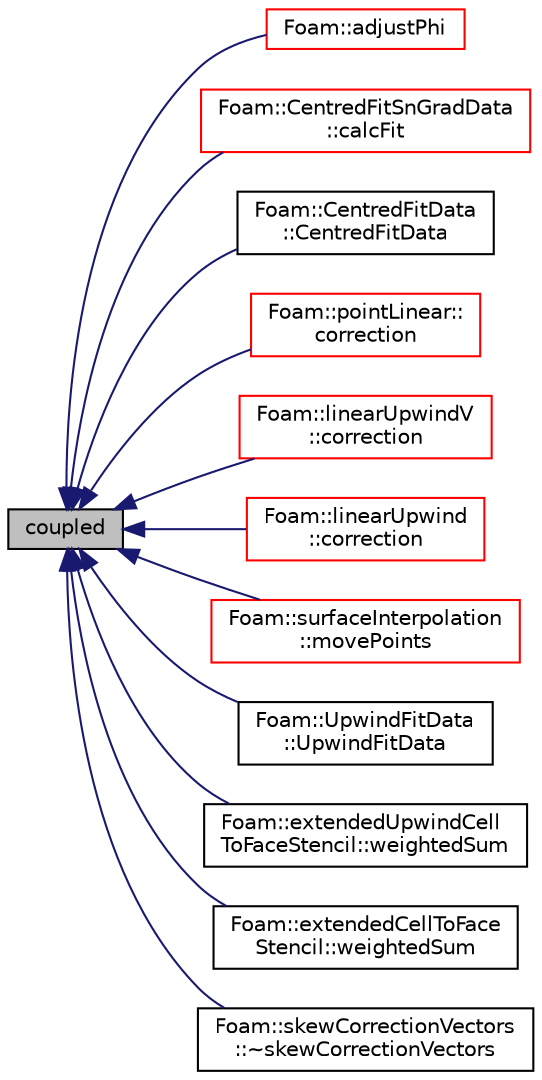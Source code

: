 digraph "coupled"
{
  bgcolor="transparent";
  edge [fontname="Helvetica",fontsize="10",labelfontname="Helvetica",labelfontsize="10"];
  node [fontname="Helvetica",fontsize="10",shape=record];
  rankdir="LR";
  Node1 [label="coupled",height=0.2,width=0.4,color="black", fillcolor="grey75", style="filled", fontcolor="black"];
  Node1 -> Node2 [dir="back",color="midnightblue",fontsize="10",style="solid",fontname="Helvetica"];
  Node2 [label="Foam::adjustPhi",height=0.2,width=0.4,color="red",URL="$a10974.html#a0ea353dc88166de8e48fb02639977b39",tooltip="Adjust the balance of fluxes to obey continuity. "];
  Node1 -> Node3 [dir="back",color="midnightblue",fontsize="10",style="solid",fontname="Helvetica"];
  Node3 [label="Foam::CentredFitSnGradData\l::calcFit",height=0.2,width=0.4,color="red",URL="$a00255.html#a84a3ebdcaaaad35b99dce0ecc7413d2d"];
  Node1 -> Node4 [dir="back",color="midnightblue",fontsize="10",style="solid",fontname="Helvetica"];
  Node4 [label="Foam::CentredFitData\l::CentredFitData",height=0.2,width=0.4,color="black",URL="$a00253.html#a1b17e352fd95535726ddfb6e8bf0fdd5",tooltip="Construct from components. "];
  Node1 -> Node5 [dir="back",color="midnightblue",fontsize="10",style="solid",fontname="Helvetica"];
  Node5 [label="Foam::pointLinear::\lcorrection",height=0.2,width=0.4,color="red",URL="$a01924.html#a71944945191a35be21d9ab3b37c3170c",tooltip="Return the explicit correction to the face-interpolate. "];
  Node1 -> Node6 [dir="back",color="midnightblue",fontsize="10",style="solid",fontname="Helvetica"];
  Node6 [label="Foam::linearUpwindV\l::correction",height=0.2,width=0.4,color="red",URL="$a01373.html#ad5f4a5d3bc1173cf56b1283cdea2e418",tooltip="Return the explicit correction to the face-interpolate. "];
  Node1 -> Node7 [dir="back",color="midnightblue",fontsize="10",style="solid",fontname="Helvetica"];
  Node7 [label="Foam::linearUpwind\l::correction",height=0.2,width=0.4,color="red",URL="$a01372.html#ad5f4a5d3bc1173cf56b1283cdea2e418",tooltip="Return the explicit correction to the face-interpolate. "];
  Node1 -> Node8 [dir="back",color="midnightblue",fontsize="10",style="solid",fontname="Helvetica"];
  Node8 [label="Foam::surfaceInterpolation\l::movePoints",height=0.2,width=0.4,color="red",URL="$a02557.html#a049fe0a86e2c86b4c0bb5fe02583bea4",tooltip="Do what is neccessary if the mesh has moved. "];
  Node1 -> Node9 [dir="back",color="midnightblue",fontsize="10",style="solid",fontname="Helvetica"];
  Node9 [label="Foam::UpwindFitData\l::UpwindFitData",height=0.2,width=0.4,color="black",URL="$a02870.html#aec92bbdbd47e55d9bb09831be4b86a7c",tooltip="Construct from components. "];
  Node1 -> Node10 [dir="back",color="midnightblue",fontsize="10",style="solid",fontname="Helvetica"];
  Node10 [label="Foam::extendedUpwindCell\lToFaceStencil::weightedSum",height=0.2,width=0.4,color="black",URL="$a00714.html#a7186862621d229e8b78af0f65e1f15a2"];
  Node1 -> Node11 [dir="back",color="midnightblue",fontsize="10",style="solid",fontname="Helvetica"];
  Node11 [label="Foam::extendedCellToFace\lStencil::weightedSum",height=0.2,width=0.4,color="black",URL="$a00705.html#ac728c370e1fdab24cf11da1234fae701"];
  Node1 -> Node12 [dir="back",color="midnightblue",fontsize="10",style="solid",fontname="Helvetica"];
  Node12 [label="Foam::skewCorrectionVectors\l::~skewCorrectionVectors",height=0.2,width=0.4,color="black",URL="$a02398.html#a16c9b82f5dcc80a9c175094d7c5e1020",tooltip="Destructor. "];
}
